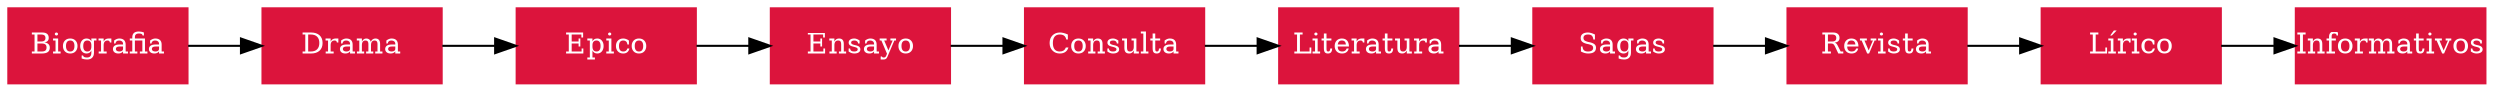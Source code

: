 digraph G{
rankdir=LR;
node [margin=0 shape=box width=1.2 color=crimson fontcolor=white style=filled ];
Biografia->Drama->Epico->Ensayo->Consulta->Literatura->Sagas->Revista->Lírico->Informativos
}